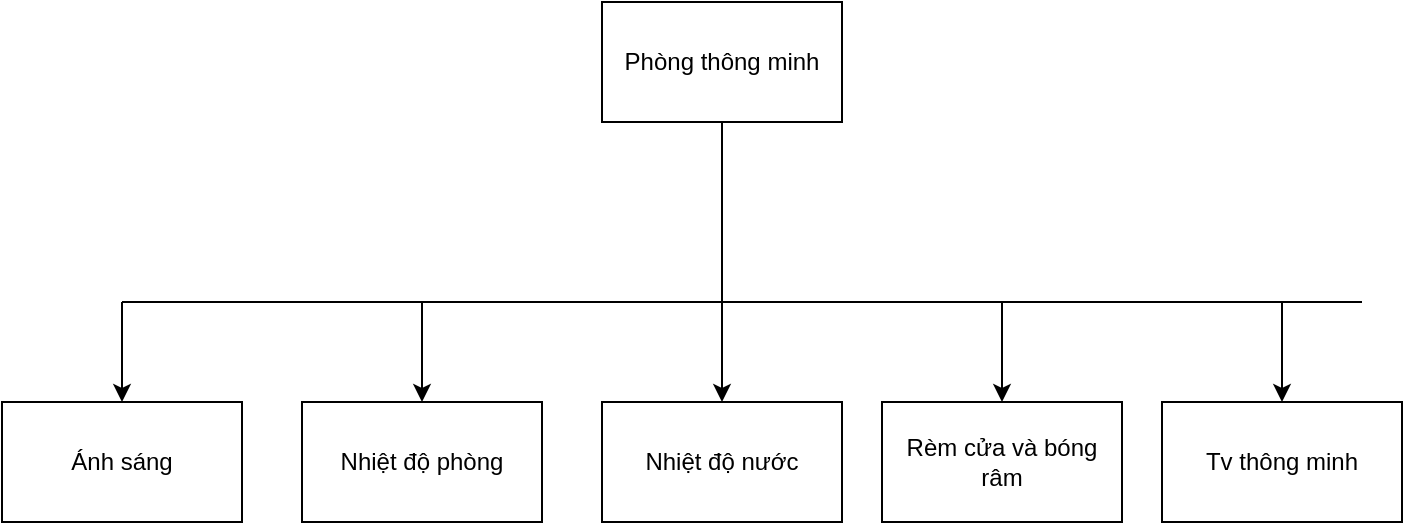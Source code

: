<mxfile version="14.8.1" type="github">
  <diagram id="98TSo06BdVNunAMQ6HsD" name="Page-1">
    <mxGraphModel dx="868" dy="450" grid="1" gridSize="10" guides="1" tooltips="1" connect="1" arrows="1" fold="1" page="1" pageScale="1" pageWidth="827" pageHeight="1169" math="0" shadow="0">
      <root>
        <mxCell id="0" />
        <mxCell id="1" parent="0" />
        <mxCell id="qhMyboHoH-_qXgSl6phL-2" style="edgeStyle=orthogonalEdgeStyle;rounded=0;orthogonalLoop=1;jettySize=auto;html=1;endArrow=none;endFill=0;" edge="1" parent="1" source="qhMyboHoH-_qXgSl6phL-1">
          <mxGeometry relative="1" as="geometry">
            <mxPoint x="380" y="240" as="targetPoint" />
            <Array as="points">
              <mxPoint x="370" y="240" />
            </Array>
          </mxGeometry>
        </mxCell>
        <mxCell id="qhMyboHoH-_qXgSl6phL-1" value="Phòng thông minh" style="rounded=0;whiteSpace=wrap;html=1;" vertex="1" parent="1">
          <mxGeometry x="310" y="90" width="120" height="60" as="geometry" />
        </mxCell>
        <mxCell id="qhMyboHoH-_qXgSl6phL-3" value="" style="endArrow=none;html=1;" edge="1" parent="1">
          <mxGeometry width="50" height="50" relative="1" as="geometry">
            <mxPoint x="70" y="240" as="sourcePoint" />
            <mxPoint x="690" y="240" as="targetPoint" />
            <Array as="points" />
          </mxGeometry>
        </mxCell>
        <mxCell id="qhMyboHoH-_qXgSl6phL-4" value="" style="endArrow=classic;html=1;" edge="1" parent="1">
          <mxGeometry width="50" height="50" relative="1" as="geometry">
            <mxPoint x="70" y="240" as="sourcePoint" />
            <mxPoint x="70" y="290" as="targetPoint" />
          </mxGeometry>
        </mxCell>
        <mxCell id="qhMyboHoH-_qXgSl6phL-5" value="Ánh sáng" style="rounded=0;whiteSpace=wrap;html=1;" vertex="1" parent="1">
          <mxGeometry x="10" y="290" width="120" height="60" as="geometry" />
        </mxCell>
        <mxCell id="qhMyboHoH-_qXgSl6phL-6" value="" style="endArrow=classic;html=1;" edge="1" parent="1">
          <mxGeometry width="50" height="50" relative="1" as="geometry">
            <mxPoint x="220" y="240" as="sourcePoint" />
            <mxPoint x="220" y="290" as="targetPoint" />
          </mxGeometry>
        </mxCell>
        <mxCell id="qhMyboHoH-_qXgSl6phL-7" value="Nhiệt độ phòng" style="rounded=0;whiteSpace=wrap;html=1;" vertex="1" parent="1">
          <mxGeometry x="160" y="290" width="120" height="60" as="geometry" />
        </mxCell>
        <mxCell id="qhMyboHoH-_qXgSl6phL-10" value="" style="endArrow=classic;html=1;" edge="1" parent="1">
          <mxGeometry width="50" height="50" relative="1" as="geometry">
            <mxPoint x="370" y="240" as="sourcePoint" />
            <mxPoint x="370" y="290" as="targetPoint" />
          </mxGeometry>
        </mxCell>
        <mxCell id="qhMyboHoH-_qXgSl6phL-11" value="Nhiệt độ nước" style="rounded=0;whiteSpace=wrap;html=1;" vertex="1" parent="1">
          <mxGeometry x="310" y="290" width="120" height="60" as="geometry" />
        </mxCell>
        <mxCell id="qhMyboHoH-_qXgSl6phL-12" value="" style="endArrow=classic;html=1;" edge="1" parent="1">
          <mxGeometry width="50" height="50" relative="1" as="geometry">
            <mxPoint x="510" y="240" as="sourcePoint" />
            <mxPoint x="510" y="290" as="targetPoint" />
          </mxGeometry>
        </mxCell>
        <mxCell id="qhMyboHoH-_qXgSl6phL-13" value="Rèm cửa và bóng râm" style="rounded=0;whiteSpace=wrap;html=1;" vertex="1" parent="1">
          <mxGeometry x="450" y="290" width="120" height="60" as="geometry" />
        </mxCell>
        <mxCell id="qhMyboHoH-_qXgSl6phL-14" value="" style="endArrow=classic;html=1;" edge="1" parent="1">
          <mxGeometry width="50" height="50" relative="1" as="geometry">
            <mxPoint x="650" y="240" as="sourcePoint" />
            <mxPoint x="650" y="290" as="targetPoint" />
          </mxGeometry>
        </mxCell>
        <mxCell id="qhMyboHoH-_qXgSl6phL-15" value="Tv thông minh" style="rounded=0;whiteSpace=wrap;html=1;" vertex="1" parent="1">
          <mxGeometry x="590" y="290" width="120" height="60" as="geometry" />
        </mxCell>
      </root>
    </mxGraphModel>
  </diagram>
</mxfile>
